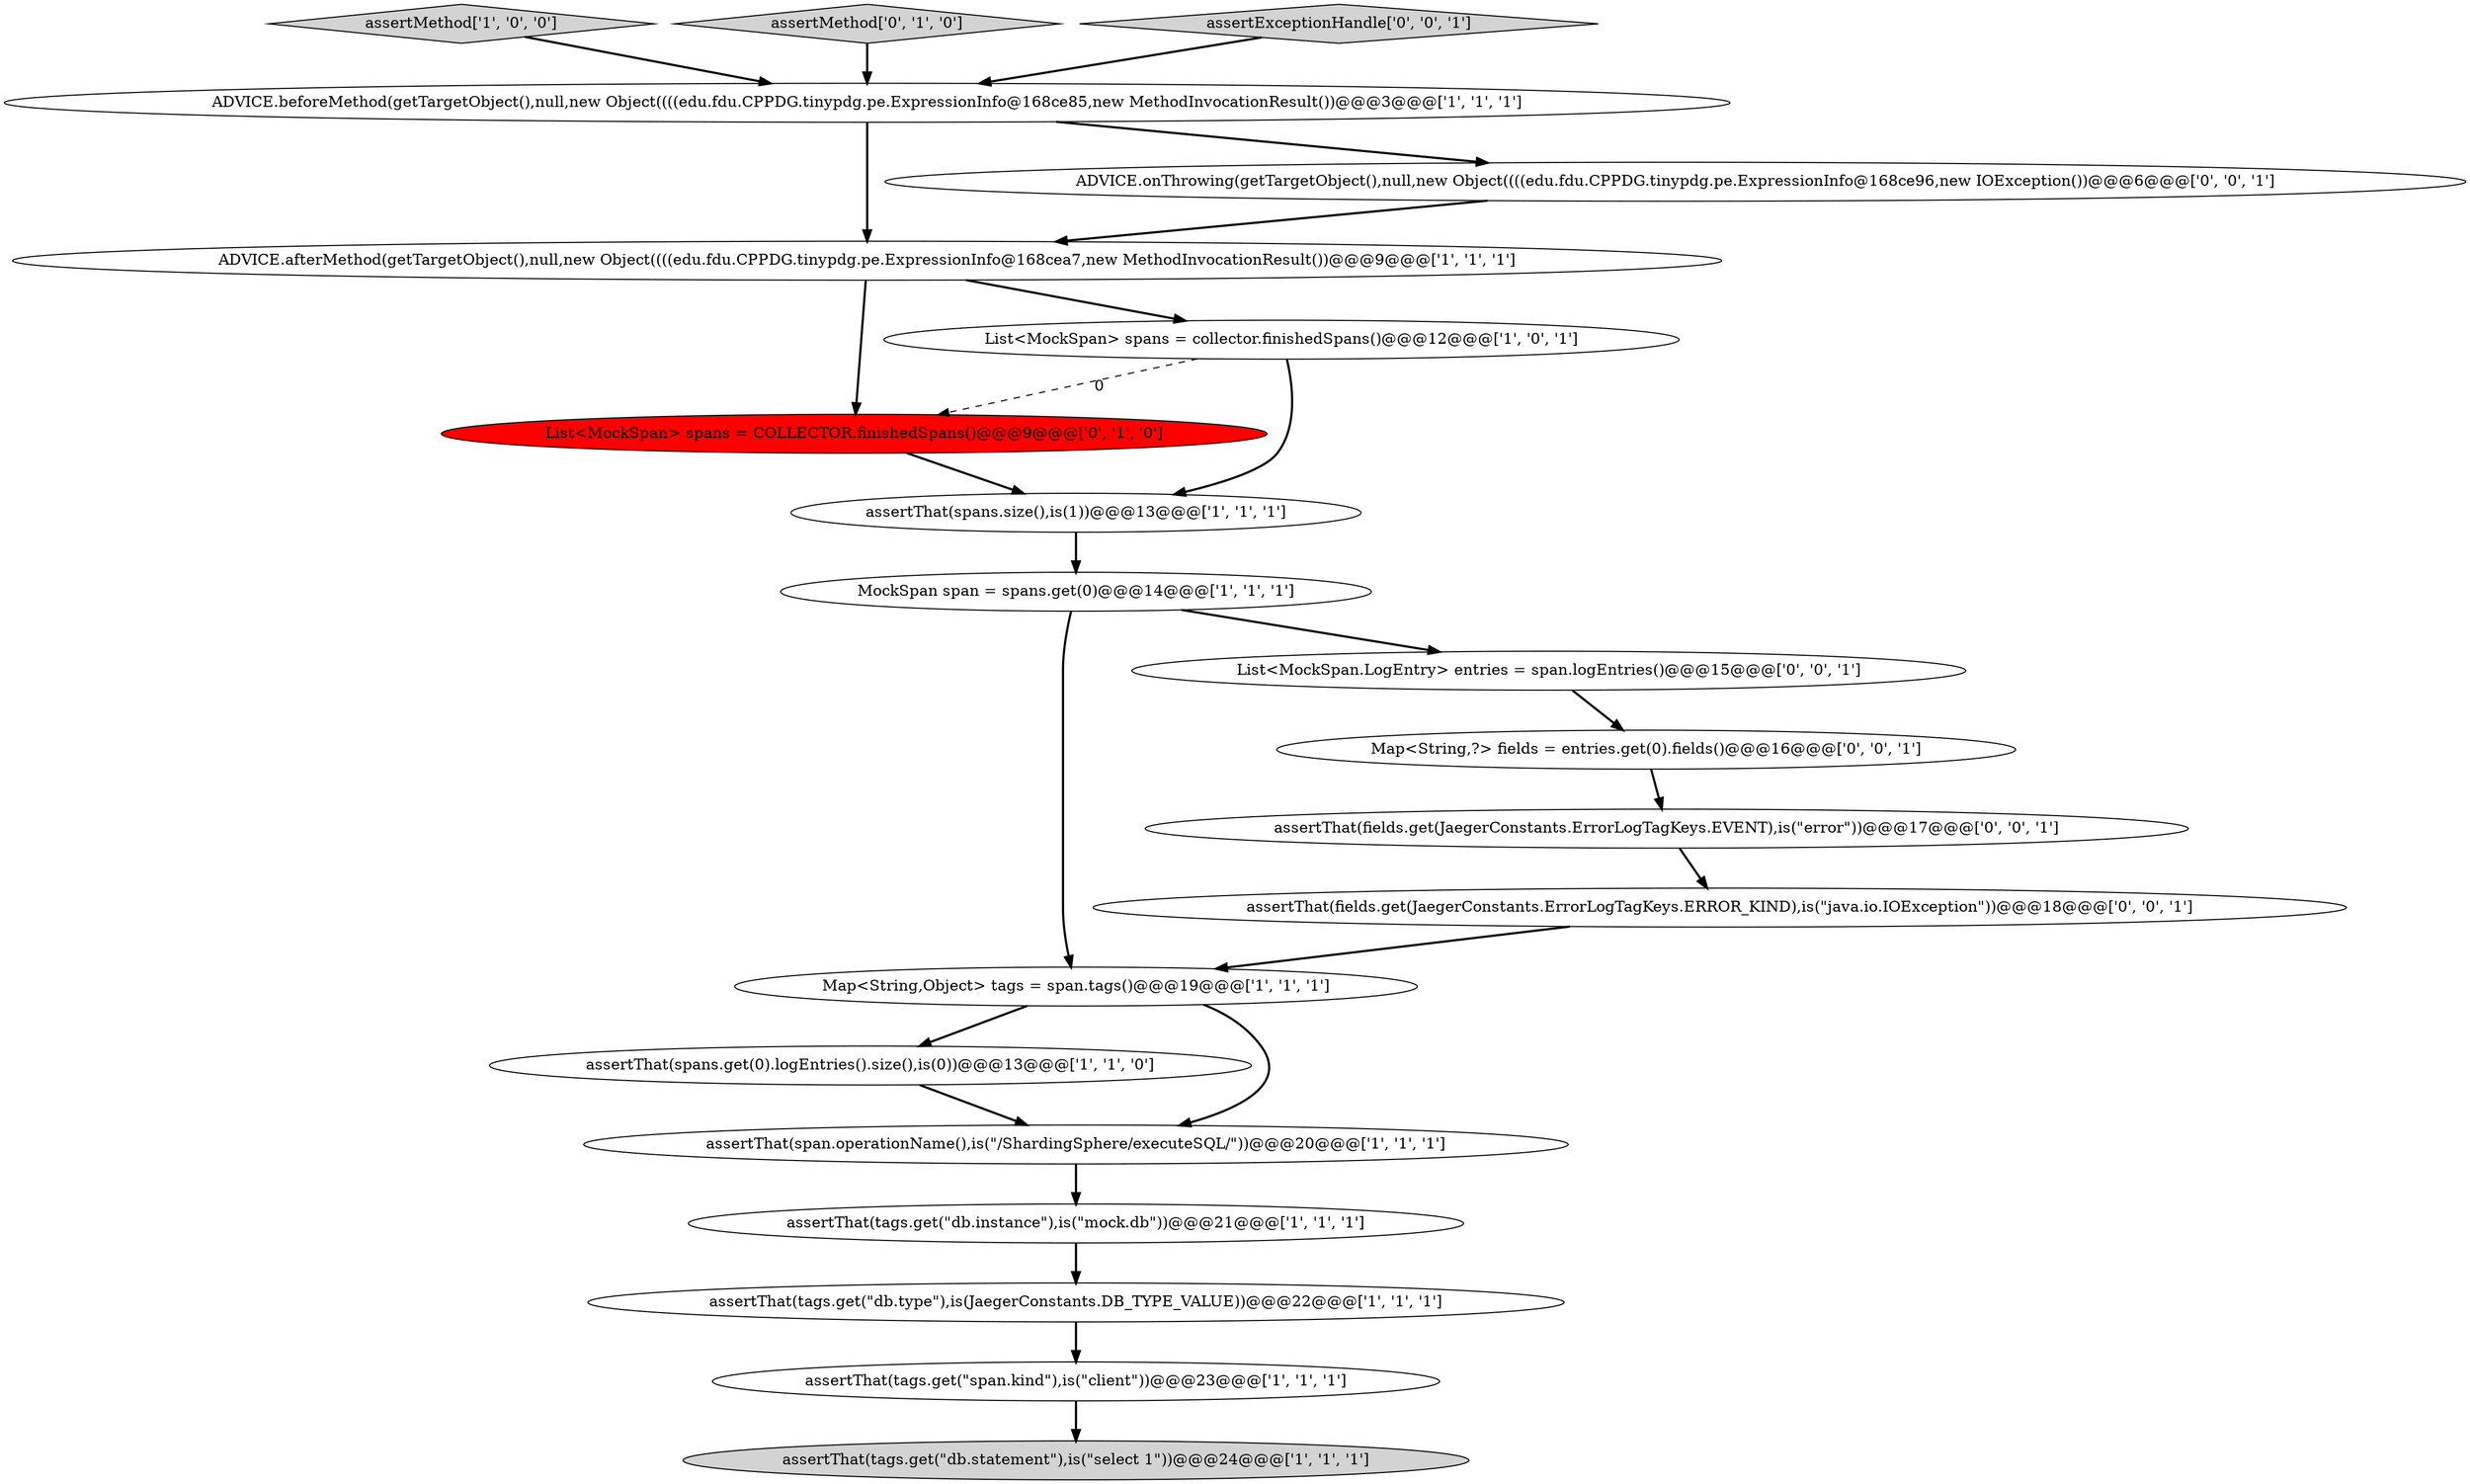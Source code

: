 digraph {
16 [style = filled, label = "assertThat(fields.get(JaegerConstants.ErrorLogTagKeys.ERROR_KIND),is(\"java.io.IOException\"))@@@18@@@['0', '0', '1']", fillcolor = white, shape = ellipse image = "AAA0AAABBB3BBB"];
4 [style = filled, label = "Map<String,Object> tags = span.tags()@@@19@@@['1', '1', '1']", fillcolor = white, shape = ellipse image = "AAA0AAABBB1BBB"];
5 [style = filled, label = "assertThat(spans.get(0).logEntries().size(),is(0))@@@13@@@['1', '1', '0']", fillcolor = white, shape = ellipse image = "AAA0AAABBB1BBB"];
7 [style = filled, label = "ADVICE.beforeMethod(getTargetObject(),null,new Object((((edu.fdu.CPPDG.tinypdg.pe.ExpressionInfo@168ce85,new MethodInvocationResult())@@@3@@@['1', '1', '1']", fillcolor = white, shape = ellipse image = "AAA0AAABBB1BBB"];
0 [style = filled, label = "assertMethod['1', '0', '0']", fillcolor = lightgray, shape = diamond image = "AAA0AAABBB1BBB"];
3 [style = filled, label = "assertThat(tags.get(\"span.kind\"),is(\"client\"))@@@23@@@['1', '1', '1']", fillcolor = white, shape = ellipse image = "AAA0AAABBB1BBB"];
1 [style = filled, label = "assertThat(tags.get(\"db.type\"),is(JaegerConstants.DB_TYPE_VALUE))@@@22@@@['1', '1', '1']", fillcolor = white, shape = ellipse image = "AAA0AAABBB1BBB"];
6 [style = filled, label = "MockSpan span = spans.get(0)@@@14@@@['1', '1', '1']", fillcolor = white, shape = ellipse image = "AAA0AAABBB1BBB"];
17 [style = filled, label = "List<MockSpan.LogEntry> entries = span.logEntries()@@@15@@@['0', '0', '1']", fillcolor = white, shape = ellipse image = "AAA0AAABBB3BBB"];
11 [style = filled, label = "assertThat(tags.get(\"db.instance\"),is(\"mock.db\"))@@@21@@@['1', '1', '1']", fillcolor = white, shape = ellipse image = "AAA0AAABBB1BBB"];
14 [style = filled, label = "assertMethod['0', '1', '0']", fillcolor = lightgray, shape = diamond image = "AAA0AAABBB2BBB"];
20 [style = filled, label = "assertExceptionHandle['0', '0', '1']", fillcolor = lightgray, shape = diamond image = "AAA0AAABBB3BBB"];
13 [style = filled, label = "List<MockSpan> spans = COLLECTOR.finishedSpans()@@@9@@@['0', '1', '0']", fillcolor = red, shape = ellipse image = "AAA1AAABBB2BBB"];
12 [style = filled, label = "assertThat(spans.size(),is(1))@@@13@@@['1', '1', '1']", fillcolor = white, shape = ellipse image = "AAA0AAABBB1BBB"];
10 [style = filled, label = "ADVICE.afterMethod(getTargetObject(),null,new Object((((edu.fdu.CPPDG.tinypdg.pe.ExpressionInfo@168cea7,new MethodInvocationResult())@@@9@@@['1', '1', '1']", fillcolor = white, shape = ellipse image = "AAA0AAABBB1BBB"];
19 [style = filled, label = "Map<String,?> fields = entries.get(0).fields()@@@16@@@['0', '0', '1']", fillcolor = white, shape = ellipse image = "AAA0AAABBB3BBB"];
8 [style = filled, label = "assertThat(span.operationName(),is(\"/ShardingSphere/executeSQL/\"))@@@20@@@['1', '1', '1']", fillcolor = white, shape = ellipse image = "AAA0AAABBB1BBB"];
2 [style = filled, label = "List<MockSpan> spans = collector.finishedSpans()@@@12@@@['1', '0', '1']", fillcolor = white, shape = ellipse image = "AAA0AAABBB1BBB"];
15 [style = filled, label = "ADVICE.onThrowing(getTargetObject(),null,new Object((((edu.fdu.CPPDG.tinypdg.pe.ExpressionInfo@168ce96,new IOException())@@@6@@@['0', '0', '1']", fillcolor = white, shape = ellipse image = "AAA0AAABBB3BBB"];
18 [style = filled, label = "assertThat(fields.get(JaegerConstants.ErrorLogTagKeys.EVENT),is(\"error\"))@@@17@@@['0', '0', '1']", fillcolor = white, shape = ellipse image = "AAA0AAABBB3BBB"];
9 [style = filled, label = "assertThat(tags.get(\"db.statement\"),is(\"select 1\"))@@@24@@@['1', '1', '1']", fillcolor = lightgray, shape = ellipse image = "AAA0AAABBB1BBB"];
6->17 [style = bold, label=""];
5->8 [style = bold, label=""];
15->10 [style = bold, label=""];
19->18 [style = bold, label=""];
7->10 [style = bold, label=""];
11->1 [style = bold, label=""];
1->3 [style = bold, label=""];
12->6 [style = bold, label=""];
17->19 [style = bold, label=""];
2->12 [style = bold, label=""];
14->7 [style = bold, label=""];
0->7 [style = bold, label=""];
3->9 [style = bold, label=""];
6->4 [style = bold, label=""];
13->12 [style = bold, label=""];
10->13 [style = bold, label=""];
2->13 [style = dashed, label="0"];
7->15 [style = bold, label=""];
4->8 [style = bold, label=""];
10->2 [style = bold, label=""];
16->4 [style = bold, label=""];
20->7 [style = bold, label=""];
8->11 [style = bold, label=""];
4->5 [style = bold, label=""];
18->16 [style = bold, label=""];
}
